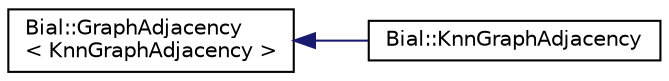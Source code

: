 digraph "Graphical Class Hierarchy"
{
  edge [fontname="Helvetica",fontsize="10",labelfontname="Helvetica",labelfontsize="10"];
  node [fontname="Helvetica",fontsize="10",shape=record];
  rankdir="LR";
  Node1 [label="Bial::GraphAdjacency\l\< KnnGraphAdjacency \>",height=0.2,width=0.4,color="black", fillcolor="white", style="filled",URL="$class_bial_1_1_graph_adjacency.html"];
  Node1 -> Node2 [dir="back",color="midnightblue",fontsize="10",style="solid",fontname="Helvetica"];
  Node2 [label="Bial::KnnGraphAdjacency",height=0.2,width=0.4,color="black", fillcolor="white", style="filled",URL="$class_bial_1_1_knn_graph_adjacency.html"];
}
